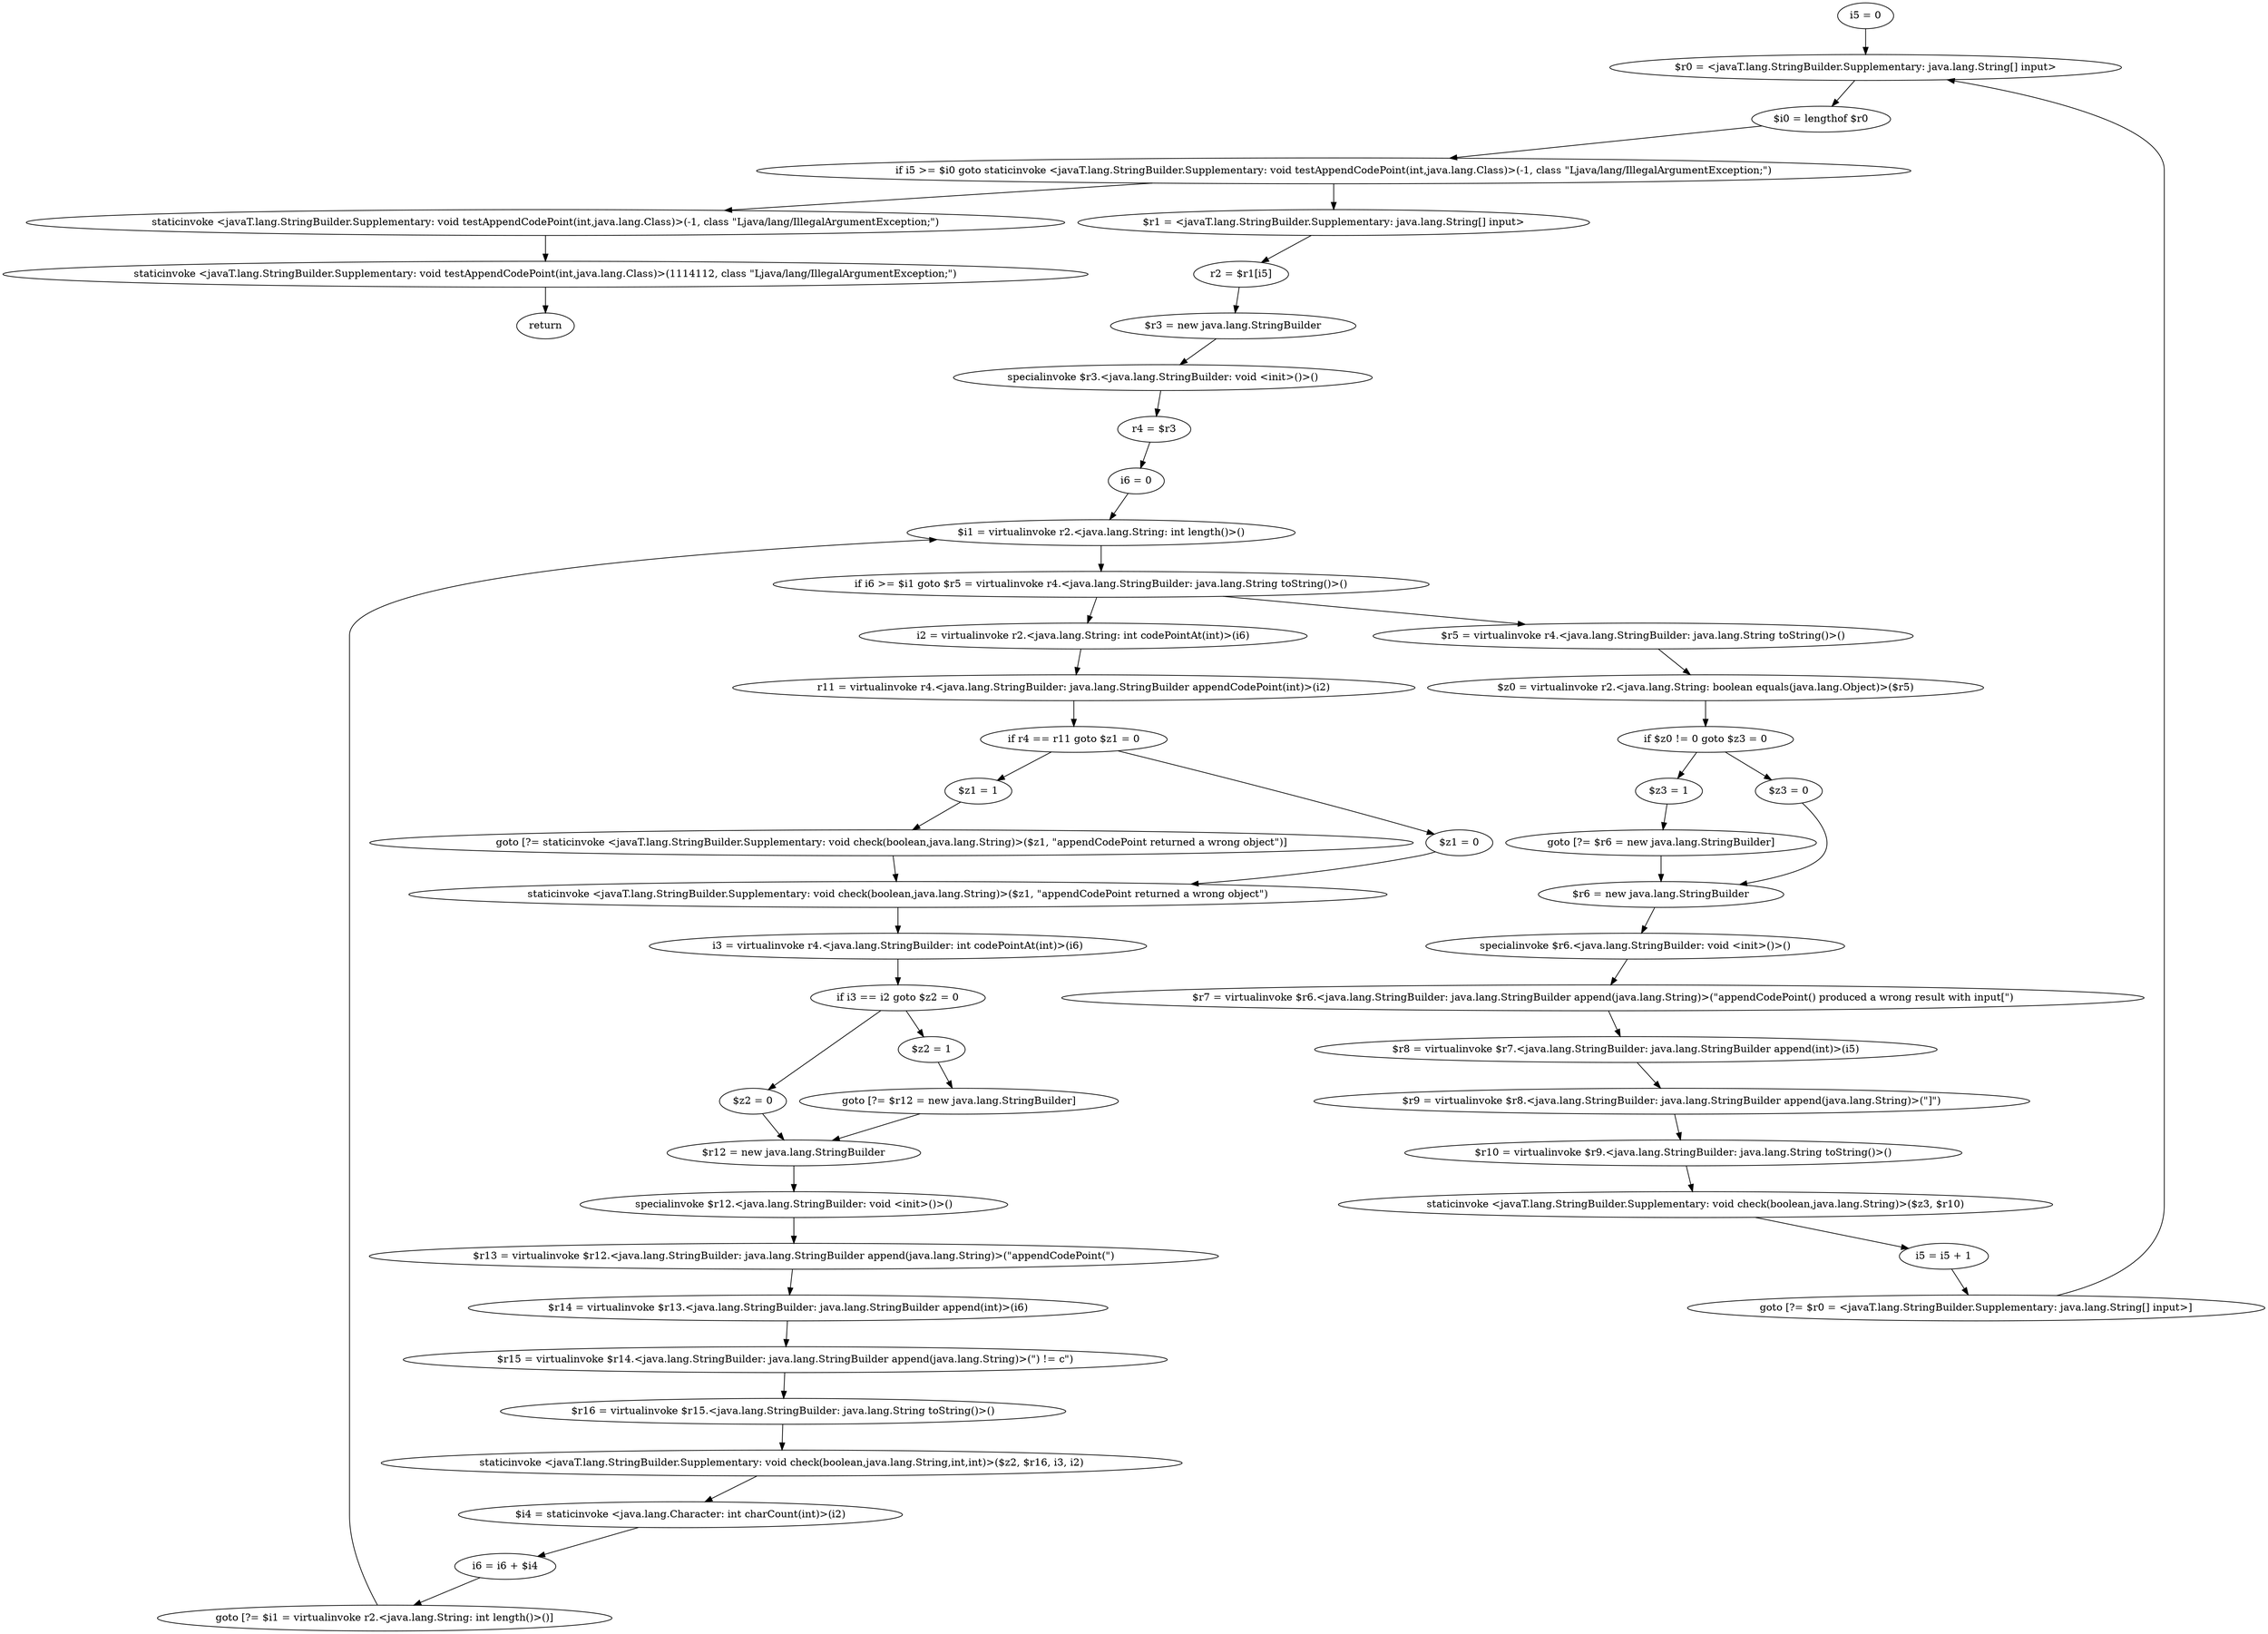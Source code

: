 digraph "unitGraph" {
    "i5 = 0"
    "$r0 = <javaT.lang.StringBuilder.Supplementary: java.lang.String[] input>"
    "$i0 = lengthof $r0"
    "if i5 >= $i0 goto staticinvoke <javaT.lang.StringBuilder.Supplementary: void testAppendCodePoint(int,java.lang.Class)>(-1, class \"Ljava/lang/IllegalArgumentException;\")"
    "$r1 = <javaT.lang.StringBuilder.Supplementary: java.lang.String[] input>"
    "r2 = $r1[i5]"
    "$r3 = new java.lang.StringBuilder"
    "specialinvoke $r3.<java.lang.StringBuilder: void <init>()>()"
    "r4 = $r3"
    "i6 = 0"
    "$i1 = virtualinvoke r2.<java.lang.String: int length()>()"
    "if i6 >= $i1 goto $r5 = virtualinvoke r4.<java.lang.StringBuilder: java.lang.String toString()>()"
    "i2 = virtualinvoke r2.<java.lang.String: int codePointAt(int)>(i6)"
    "r11 = virtualinvoke r4.<java.lang.StringBuilder: java.lang.StringBuilder appendCodePoint(int)>(i2)"
    "if r4 == r11 goto $z1 = 0"
    "$z1 = 1"
    "goto [?= staticinvoke <javaT.lang.StringBuilder.Supplementary: void check(boolean,java.lang.String)>($z1, \"appendCodePoint returned a wrong object\")]"
    "$z1 = 0"
    "staticinvoke <javaT.lang.StringBuilder.Supplementary: void check(boolean,java.lang.String)>($z1, \"appendCodePoint returned a wrong object\")"
    "i3 = virtualinvoke r4.<java.lang.StringBuilder: int codePointAt(int)>(i6)"
    "if i3 == i2 goto $z2 = 0"
    "$z2 = 1"
    "goto [?= $r12 = new java.lang.StringBuilder]"
    "$z2 = 0"
    "$r12 = new java.lang.StringBuilder"
    "specialinvoke $r12.<java.lang.StringBuilder: void <init>()>()"
    "$r13 = virtualinvoke $r12.<java.lang.StringBuilder: java.lang.StringBuilder append(java.lang.String)>(\"appendCodePoint(\")"
    "$r14 = virtualinvoke $r13.<java.lang.StringBuilder: java.lang.StringBuilder append(int)>(i6)"
    "$r15 = virtualinvoke $r14.<java.lang.StringBuilder: java.lang.StringBuilder append(java.lang.String)>(\") != c\")"
    "$r16 = virtualinvoke $r15.<java.lang.StringBuilder: java.lang.String toString()>()"
    "staticinvoke <javaT.lang.StringBuilder.Supplementary: void check(boolean,java.lang.String,int,int)>($z2, $r16, i3, i2)"
    "$i4 = staticinvoke <java.lang.Character: int charCount(int)>(i2)"
    "i6 = i6 + $i4"
    "goto [?= $i1 = virtualinvoke r2.<java.lang.String: int length()>()]"
    "$r5 = virtualinvoke r4.<java.lang.StringBuilder: java.lang.String toString()>()"
    "$z0 = virtualinvoke r2.<java.lang.String: boolean equals(java.lang.Object)>($r5)"
    "if $z0 != 0 goto $z3 = 0"
    "$z3 = 1"
    "goto [?= $r6 = new java.lang.StringBuilder]"
    "$z3 = 0"
    "$r6 = new java.lang.StringBuilder"
    "specialinvoke $r6.<java.lang.StringBuilder: void <init>()>()"
    "$r7 = virtualinvoke $r6.<java.lang.StringBuilder: java.lang.StringBuilder append(java.lang.String)>(\"appendCodePoint() produced a wrong result with input[\")"
    "$r8 = virtualinvoke $r7.<java.lang.StringBuilder: java.lang.StringBuilder append(int)>(i5)"
    "$r9 = virtualinvoke $r8.<java.lang.StringBuilder: java.lang.StringBuilder append(java.lang.String)>(\"]\")"
    "$r10 = virtualinvoke $r9.<java.lang.StringBuilder: java.lang.String toString()>()"
    "staticinvoke <javaT.lang.StringBuilder.Supplementary: void check(boolean,java.lang.String)>($z3, $r10)"
    "i5 = i5 + 1"
    "goto [?= $r0 = <javaT.lang.StringBuilder.Supplementary: java.lang.String[] input>]"
    "staticinvoke <javaT.lang.StringBuilder.Supplementary: void testAppendCodePoint(int,java.lang.Class)>(-1, class \"Ljava/lang/IllegalArgumentException;\")"
    "staticinvoke <javaT.lang.StringBuilder.Supplementary: void testAppendCodePoint(int,java.lang.Class)>(1114112, class \"Ljava/lang/IllegalArgumentException;\")"
    "return"
    "i5 = 0"->"$r0 = <javaT.lang.StringBuilder.Supplementary: java.lang.String[] input>";
    "$r0 = <javaT.lang.StringBuilder.Supplementary: java.lang.String[] input>"->"$i0 = lengthof $r0";
    "$i0 = lengthof $r0"->"if i5 >= $i0 goto staticinvoke <javaT.lang.StringBuilder.Supplementary: void testAppendCodePoint(int,java.lang.Class)>(-1, class \"Ljava/lang/IllegalArgumentException;\")";
    "if i5 >= $i0 goto staticinvoke <javaT.lang.StringBuilder.Supplementary: void testAppendCodePoint(int,java.lang.Class)>(-1, class \"Ljava/lang/IllegalArgumentException;\")"->"$r1 = <javaT.lang.StringBuilder.Supplementary: java.lang.String[] input>";
    "if i5 >= $i0 goto staticinvoke <javaT.lang.StringBuilder.Supplementary: void testAppendCodePoint(int,java.lang.Class)>(-1, class \"Ljava/lang/IllegalArgumentException;\")"->"staticinvoke <javaT.lang.StringBuilder.Supplementary: void testAppendCodePoint(int,java.lang.Class)>(-1, class \"Ljava/lang/IllegalArgumentException;\")";
    "$r1 = <javaT.lang.StringBuilder.Supplementary: java.lang.String[] input>"->"r2 = $r1[i5]";
    "r2 = $r1[i5]"->"$r3 = new java.lang.StringBuilder";
    "$r3 = new java.lang.StringBuilder"->"specialinvoke $r3.<java.lang.StringBuilder: void <init>()>()";
    "specialinvoke $r3.<java.lang.StringBuilder: void <init>()>()"->"r4 = $r3";
    "r4 = $r3"->"i6 = 0";
    "i6 = 0"->"$i1 = virtualinvoke r2.<java.lang.String: int length()>()";
    "$i1 = virtualinvoke r2.<java.lang.String: int length()>()"->"if i6 >= $i1 goto $r5 = virtualinvoke r4.<java.lang.StringBuilder: java.lang.String toString()>()";
    "if i6 >= $i1 goto $r5 = virtualinvoke r4.<java.lang.StringBuilder: java.lang.String toString()>()"->"i2 = virtualinvoke r2.<java.lang.String: int codePointAt(int)>(i6)";
    "if i6 >= $i1 goto $r5 = virtualinvoke r4.<java.lang.StringBuilder: java.lang.String toString()>()"->"$r5 = virtualinvoke r4.<java.lang.StringBuilder: java.lang.String toString()>()";
    "i2 = virtualinvoke r2.<java.lang.String: int codePointAt(int)>(i6)"->"r11 = virtualinvoke r4.<java.lang.StringBuilder: java.lang.StringBuilder appendCodePoint(int)>(i2)";
    "r11 = virtualinvoke r4.<java.lang.StringBuilder: java.lang.StringBuilder appendCodePoint(int)>(i2)"->"if r4 == r11 goto $z1 = 0";
    "if r4 == r11 goto $z1 = 0"->"$z1 = 1";
    "if r4 == r11 goto $z1 = 0"->"$z1 = 0";
    "$z1 = 1"->"goto [?= staticinvoke <javaT.lang.StringBuilder.Supplementary: void check(boolean,java.lang.String)>($z1, \"appendCodePoint returned a wrong object\")]";
    "goto [?= staticinvoke <javaT.lang.StringBuilder.Supplementary: void check(boolean,java.lang.String)>($z1, \"appendCodePoint returned a wrong object\")]"->"staticinvoke <javaT.lang.StringBuilder.Supplementary: void check(boolean,java.lang.String)>($z1, \"appendCodePoint returned a wrong object\")";
    "$z1 = 0"->"staticinvoke <javaT.lang.StringBuilder.Supplementary: void check(boolean,java.lang.String)>($z1, \"appendCodePoint returned a wrong object\")";
    "staticinvoke <javaT.lang.StringBuilder.Supplementary: void check(boolean,java.lang.String)>($z1, \"appendCodePoint returned a wrong object\")"->"i3 = virtualinvoke r4.<java.lang.StringBuilder: int codePointAt(int)>(i6)";
    "i3 = virtualinvoke r4.<java.lang.StringBuilder: int codePointAt(int)>(i6)"->"if i3 == i2 goto $z2 = 0";
    "if i3 == i2 goto $z2 = 0"->"$z2 = 1";
    "if i3 == i2 goto $z2 = 0"->"$z2 = 0";
    "$z2 = 1"->"goto [?= $r12 = new java.lang.StringBuilder]";
    "goto [?= $r12 = new java.lang.StringBuilder]"->"$r12 = new java.lang.StringBuilder";
    "$z2 = 0"->"$r12 = new java.lang.StringBuilder";
    "$r12 = new java.lang.StringBuilder"->"specialinvoke $r12.<java.lang.StringBuilder: void <init>()>()";
    "specialinvoke $r12.<java.lang.StringBuilder: void <init>()>()"->"$r13 = virtualinvoke $r12.<java.lang.StringBuilder: java.lang.StringBuilder append(java.lang.String)>(\"appendCodePoint(\")";
    "$r13 = virtualinvoke $r12.<java.lang.StringBuilder: java.lang.StringBuilder append(java.lang.String)>(\"appendCodePoint(\")"->"$r14 = virtualinvoke $r13.<java.lang.StringBuilder: java.lang.StringBuilder append(int)>(i6)";
    "$r14 = virtualinvoke $r13.<java.lang.StringBuilder: java.lang.StringBuilder append(int)>(i6)"->"$r15 = virtualinvoke $r14.<java.lang.StringBuilder: java.lang.StringBuilder append(java.lang.String)>(\") != c\")";
    "$r15 = virtualinvoke $r14.<java.lang.StringBuilder: java.lang.StringBuilder append(java.lang.String)>(\") != c\")"->"$r16 = virtualinvoke $r15.<java.lang.StringBuilder: java.lang.String toString()>()";
    "$r16 = virtualinvoke $r15.<java.lang.StringBuilder: java.lang.String toString()>()"->"staticinvoke <javaT.lang.StringBuilder.Supplementary: void check(boolean,java.lang.String,int,int)>($z2, $r16, i3, i2)";
    "staticinvoke <javaT.lang.StringBuilder.Supplementary: void check(boolean,java.lang.String,int,int)>($z2, $r16, i3, i2)"->"$i4 = staticinvoke <java.lang.Character: int charCount(int)>(i2)";
    "$i4 = staticinvoke <java.lang.Character: int charCount(int)>(i2)"->"i6 = i6 + $i4";
    "i6 = i6 + $i4"->"goto [?= $i1 = virtualinvoke r2.<java.lang.String: int length()>()]";
    "goto [?= $i1 = virtualinvoke r2.<java.lang.String: int length()>()]"->"$i1 = virtualinvoke r2.<java.lang.String: int length()>()";
    "$r5 = virtualinvoke r4.<java.lang.StringBuilder: java.lang.String toString()>()"->"$z0 = virtualinvoke r2.<java.lang.String: boolean equals(java.lang.Object)>($r5)";
    "$z0 = virtualinvoke r2.<java.lang.String: boolean equals(java.lang.Object)>($r5)"->"if $z0 != 0 goto $z3 = 0";
    "if $z0 != 0 goto $z3 = 0"->"$z3 = 1";
    "if $z0 != 0 goto $z3 = 0"->"$z3 = 0";
    "$z3 = 1"->"goto [?= $r6 = new java.lang.StringBuilder]";
    "goto [?= $r6 = new java.lang.StringBuilder]"->"$r6 = new java.lang.StringBuilder";
    "$z3 = 0"->"$r6 = new java.lang.StringBuilder";
    "$r6 = new java.lang.StringBuilder"->"specialinvoke $r6.<java.lang.StringBuilder: void <init>()>()";
    "specialinvoke $r6.<java.lang.StringBuilder: void <init>()>()"->"$r7 = virtualinvoke $r6.<java.lang.StringBuilder: java.lang.StringBuilder append(java.lang.String)>(\"appendCodePoint() produced a wrong result with input[\")";
    "$r7 = virtualinvoke $r6.<java.lang.StringBuilder: java.lang.StringBuilder append(java.lang.String)>(\"appendCodePoint() produced a wrong result with input[\")"->"$r8 = virtualinvoke $r7.<java.lang.StringBuilder: java.lang.StringBuilder append(int)>(i5)";
    "$r8 = virtualinvoke $r7.<java.lang.StringBuilder: java.lang.StringBuilder append(int)>(i5)"->"$r9 = virtualinvoke $r8.<java.lang.StringBuilder: java.lang.StringBuilder append(java.lang.String)>(\"]\")";
    "$r9 = virtualinvoke $r8.<java.lang.StringBuilder: java.lang.StringBuilder append(java.lang.String)>(\"]\")"->"$r10 = virtualinvoke $r9.<java.lang.StringBuilder: java.lang.String toString()>()";
    "$r10 = virtualinvoke $r9.<java.lang.StringBuilder: java.lang.String toString()>()"->"staticinvoke <javaT.lang.StringBuilder.Supplementary: void check(boolean,java.lang.String)>($z3, $r10)";
    "staticinvoke <javaT.lang.StringBuilder.Supplementary: void check(boolean,java.lang.String)>($z3, $r10)"->"i5 = i5 + 1";
    "i5 = i5 + 1"->"goto [?= $r0 = <javaT.lang.StringBuilder.Supplementary: java.lang.String[] input>]";
    "goto [?= $r0 = <javaT.lang.StringBuilder.Supplementary: java.lang.String[] input>]"->"$r0 = <javaT.lang.StringBuilder.Supplementary: java.lang.String[] input>";
    "staticinvoke <javaT.lang.StringBuilder.Supplementary: void testAppendCodePoint(int,java.lang.Class)>(-1, class \"Ljava/lang/IllegalArgumentException;\")"->"staticinvoke <javaT.lang.StringBuilder.Supplementary: void testAppendCodePoint(int,java.lang.Class)>(1114112, class \"Ljava/lang/IllegalArgumentException;\")";
    "staticinvoke <javaT.lang.StringBuilder.Supplementary: void testAppendCodePoint(int,java.lang.Class)>(1114112, class \"Ljava/lang/IllegalArgumentException;\")"->"return";
}
